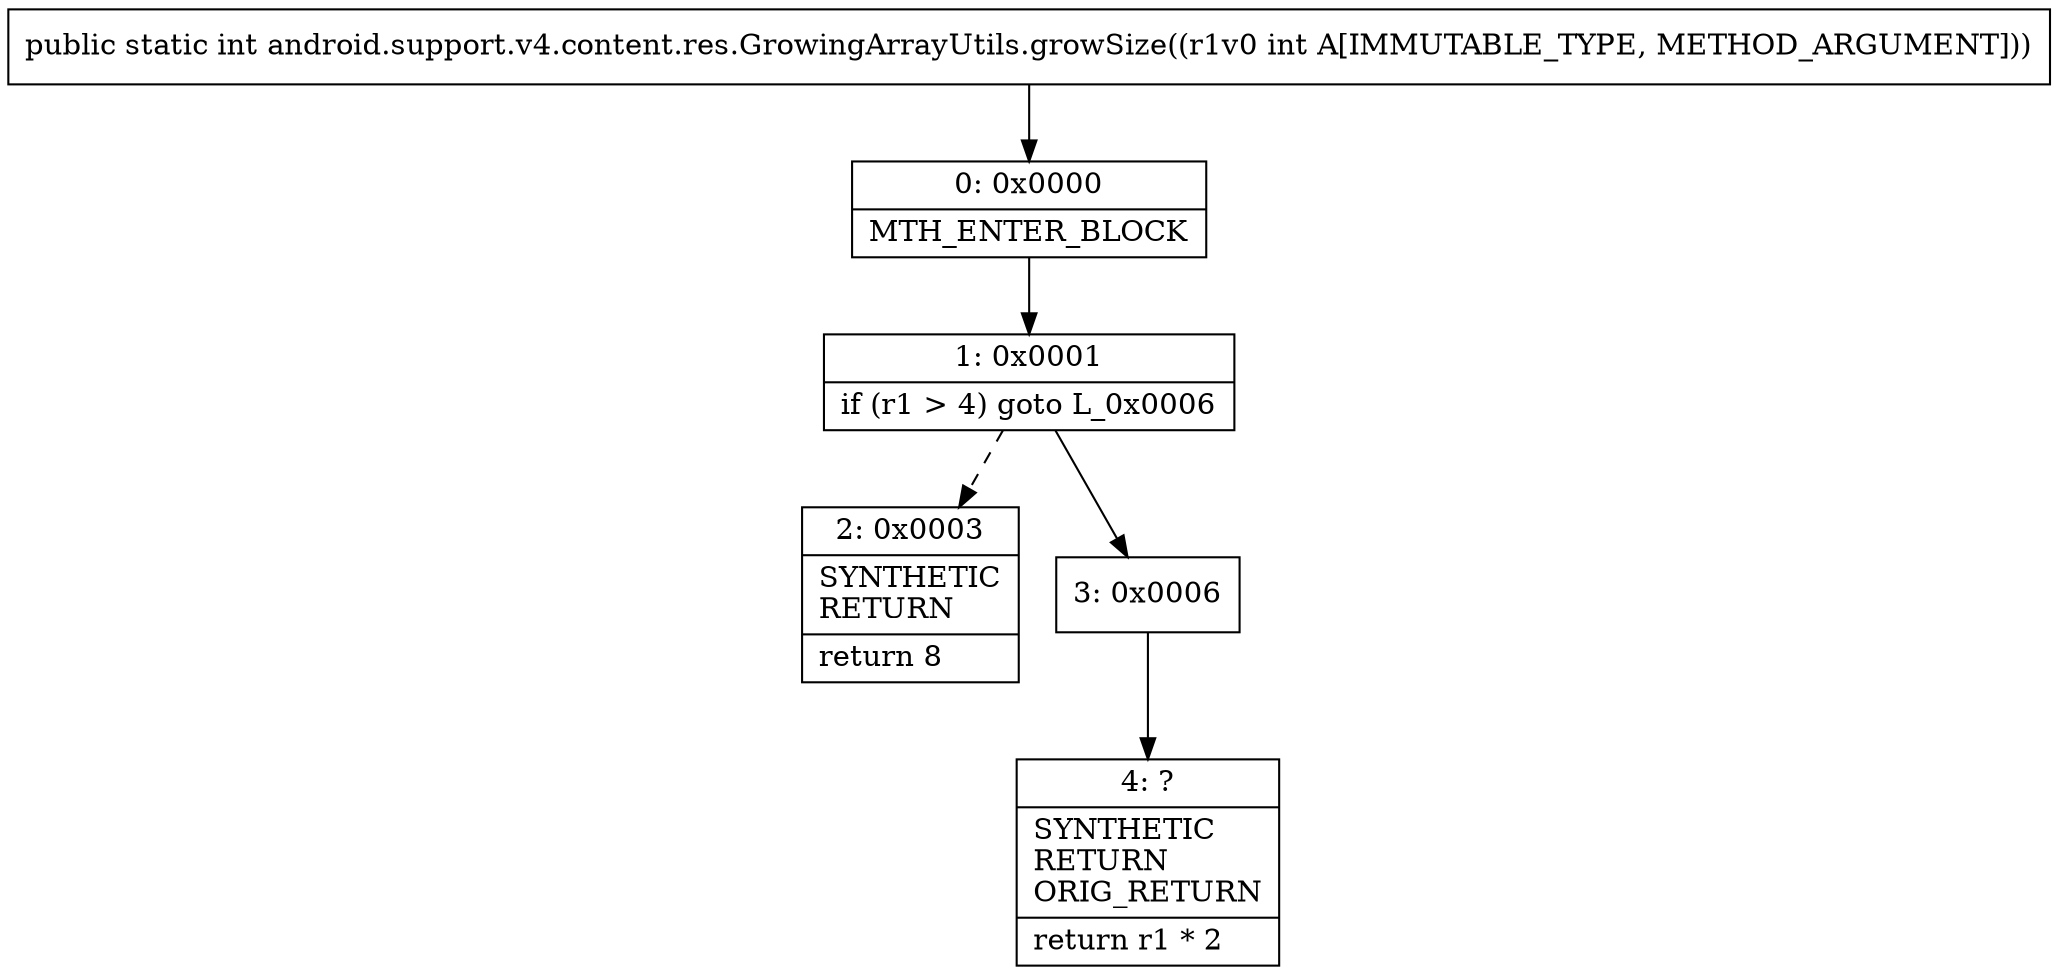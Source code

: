 digraph "CFG forandroid.support.v4.content.res.GrowingArrayUtils.growSize(I)I" {
Node_0 [shape=record,label="{0\:\ 0x0000|MTH_ENTER_BLOCK\l}"];
Node_1 [shape=record,label="{1\:\ 0x0001|if (r1 \> 4) goto L_0x0006\l}"];
Node_2 [shape=record,label="{2\:\ 0x0003|SYNTHETIC\lRETURN\l|return 8\l}"];
Node_3 [shape=record,label="{3\:\ 0x0006}"];
Node_4 [shape=record,label="{4\:\ ?|SYNTHETIC\lRETURN\lORIG_RETURN\l|return r1 * 2\l}"];
MethodNode[shape=record,label="{public static int android.support.v4.content.res.GrowingArrayUtils.growSize((r1v0 int A[IMMUTABLE_TYPE, METHOD_ARGUMENT])) }"];
MethodNode -> Node_0;
Node_0 -> Node_1;
Node_1 -> Node_2[style=dashed];
Node_1 -> Node_3;
Node_3 -> Node_4;
}

